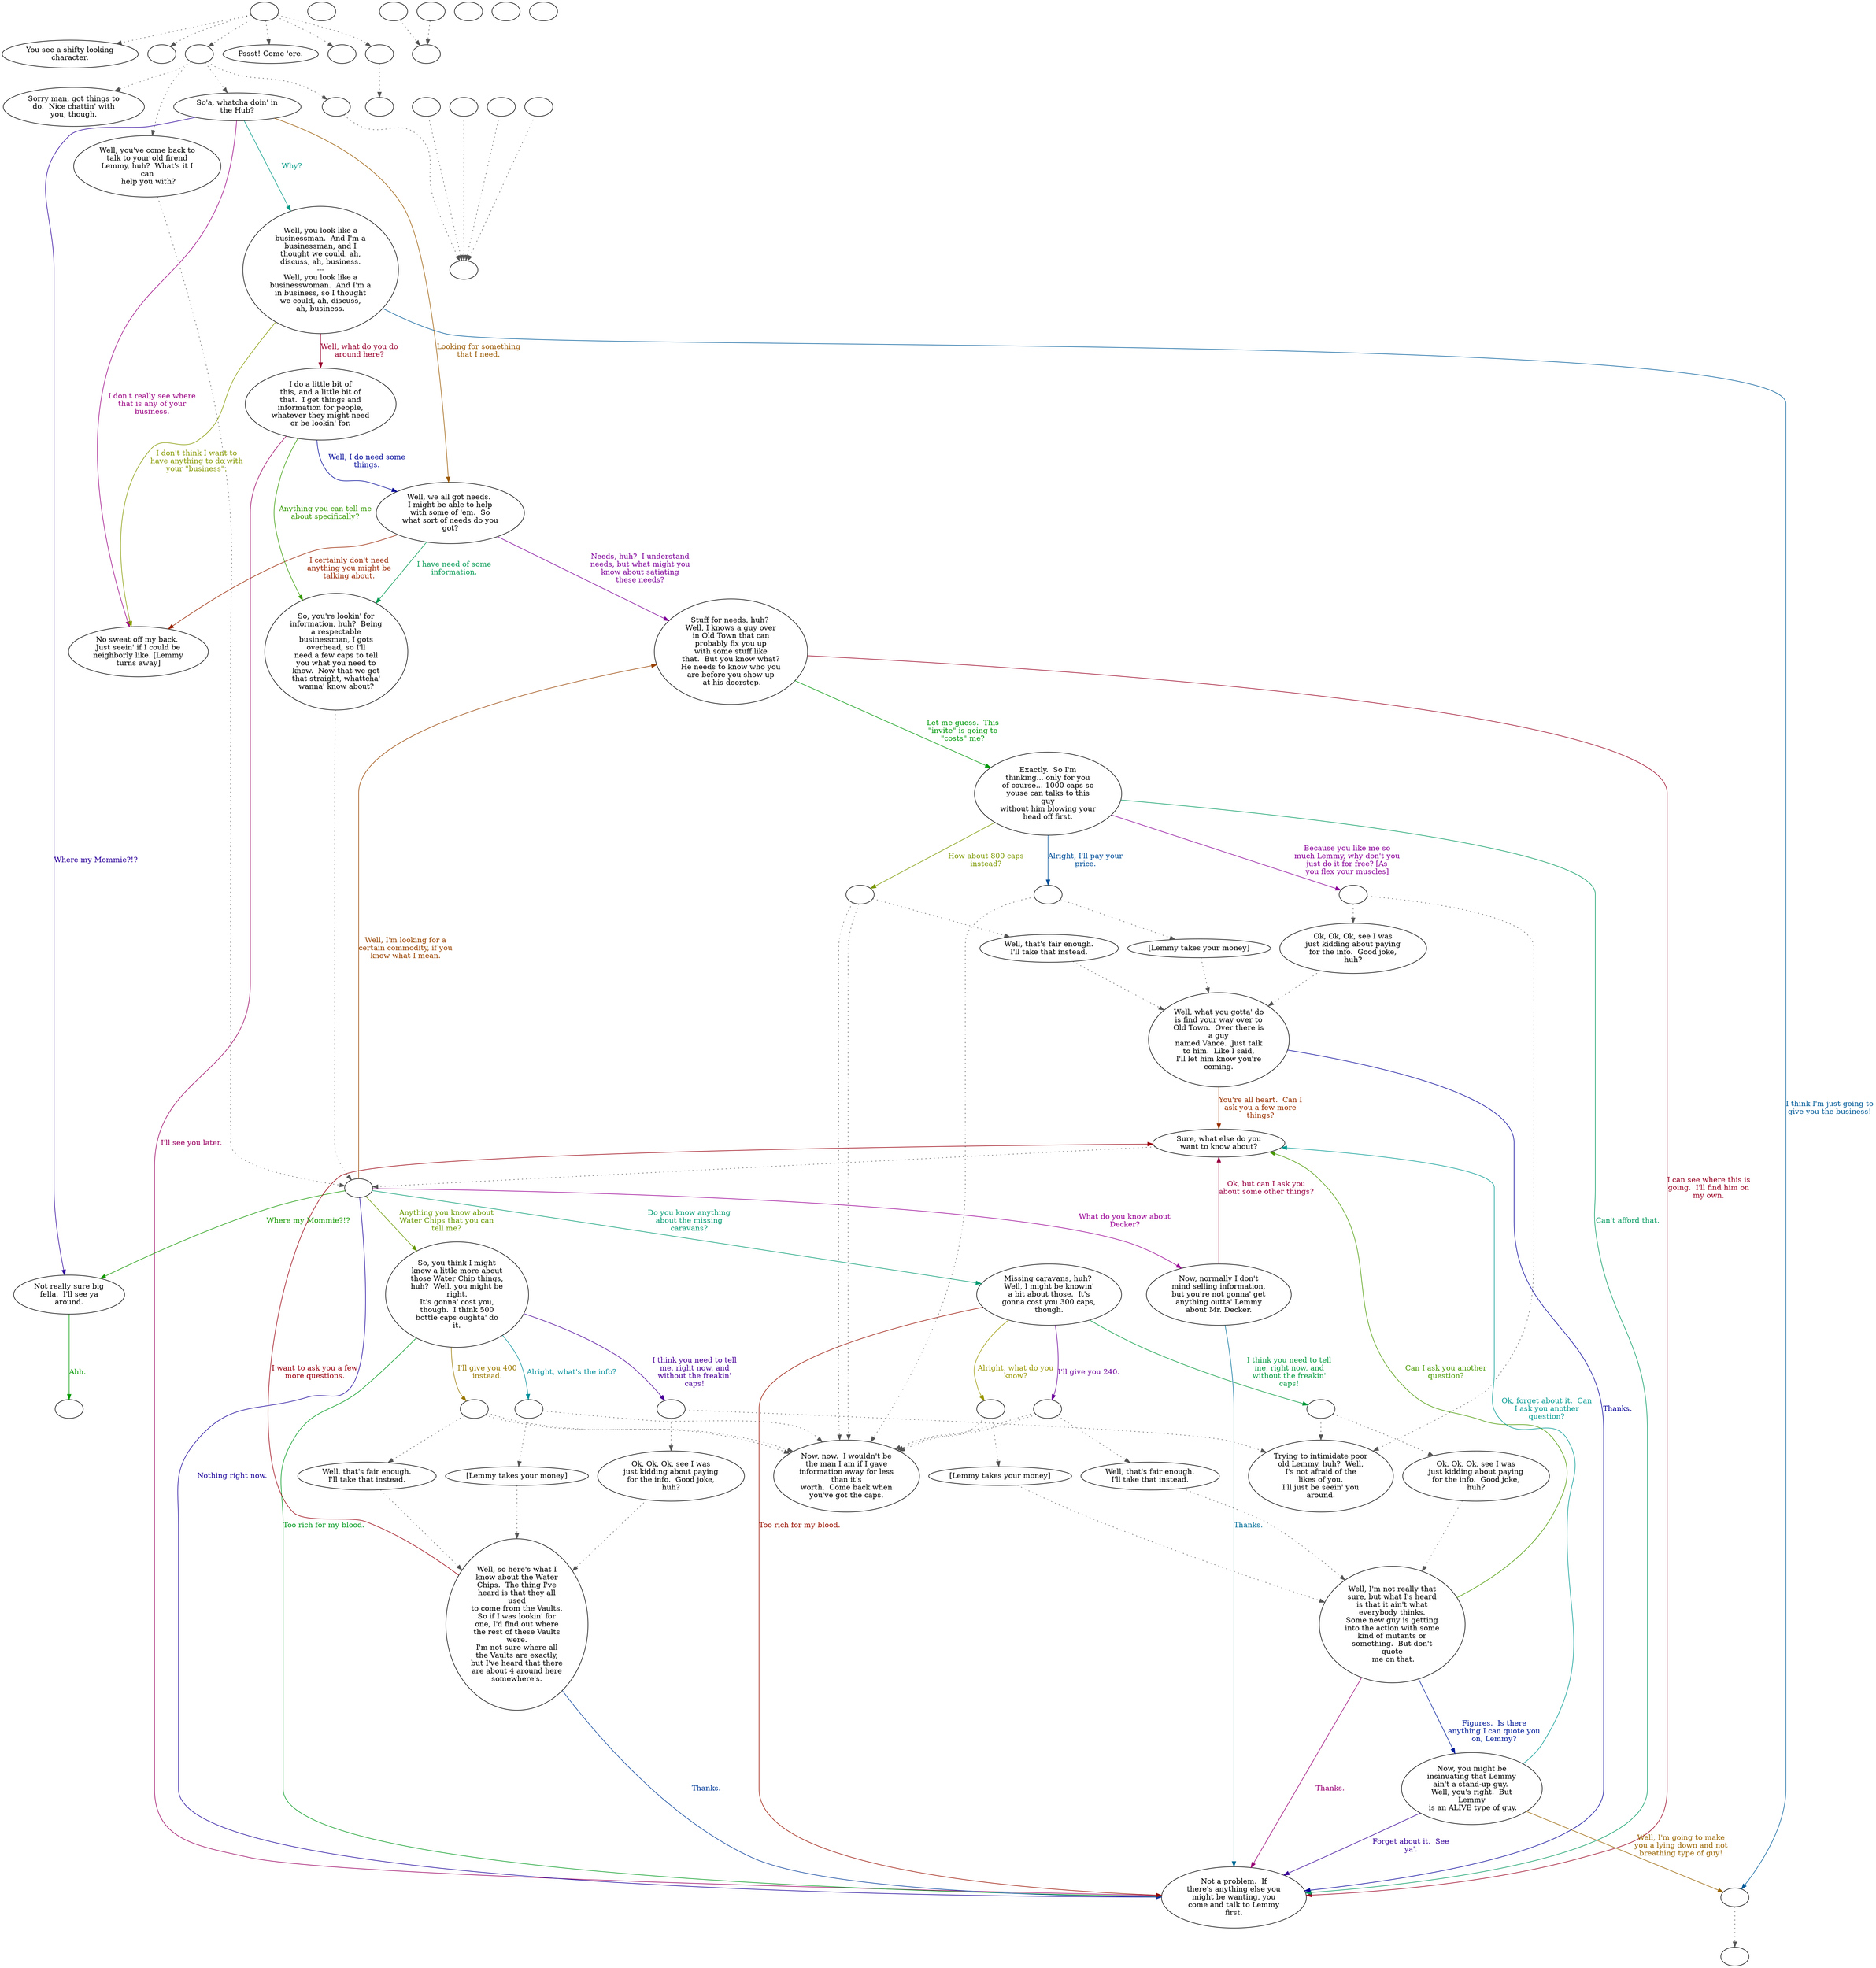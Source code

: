 digraph LEMMY {
  "start" [style=filled       fillcolor="#FFFFFF"       color="#000000"]
  "start" -> "look_at_p_proc" [style=dotted color="#555555"]
  "start" -> "pickup_p_proc" [style=dotted color="#555555"]
  "start" -> "talk_p_proc" [style=dotted color="#555555"]
  "start" -> "critter_p_proc" [style=dotted color="#555555"]
  "start" -> "destroy_p_proc" [style=dotted color="#555555"]
  "start" -> "timed_event_p_proc" [style=dotted color="#555555"]
  "start" [label=""]
  "combat" [style=filled       fillcolor="#FFFFFF"       color="#000000"]
  "combat" [label=""]
  "critter_p_proc" [style=filled       fillcolor="#FFFFFF"       color="#000000"]
  "critter_p_proc" [label="Pssst! Come 'ere."]
  "pickup_p_proc" [style=filled       fillcolor="#FFFFFF"       color="#000000"]
  "pickup_p_proc" [label=""]
  "talk_p_proc" [style=filled       fillcolor="#FFFFFF"       color="#000000"]
  "talk_p_proc" -> "get_reaction" [style=dotted color="#555555"]
  "talk_p_proc" -> "Lemmy01" [style=dotted color="#555555"]
  "talk_p_proc" -> "Lemmy26" [style=dotted color="#555555"]
  "talk_p_proc" -> "Lemmy27" [style=dotted color="#555555"]
  "talk_p_proc" [label=""]
  "destroy_p_proc" [style=filled       fillcolor="#FFFFFF"       color="#000000"]
  "destroy_p_proc" [label=""]
  "damage_p_proc" [style=filled       fillcolor="#FFFFFF"       color="#000000"]
  "damage_p_proc" [label=""]
  "look_at_p_proc" [style=filled       fillcolor="#FFFFFF"       color="#000000"]
  "look_at_p_proc" [label="You see a shifty looking\ncharacter."]
  "timed_event_p_proc" [style=filled       fillcolor="#FFFFFF"       color="#000000"]
  "timed_event_p_proc" -> "SendLemmyAtDay" [style=dotted color="#555555"]
  "timed_event_p_proc" [label=""]
  "SendLemmyAtDay" [style=filled       fillcolor="#FFFFFF"       color="#000000"]
  "SendLemmyAtDay" [label=""]
  "Lemmy01" [style=filled       fillcolor="#FFFFFF"       color="#000000"]
  "Lemmy01" [label="So'a, whatcha doin' in\nthe Hub?"]
  "Lemmy01" -> "Lemmy03" [label="I don't really see where\nthat is any of your\nbusiness." color="#990081" fontcolor="#990081"]
  "Lemmy01" -> "Lemmy04" [label="Why?" color="#009985" fontcolor="#009985"]
  "Lemmy01" -> "Lemmy05" [label="Looking for something\nthat I need." color="#995800" fontcolor="#995800"]
  "Lemmy01" -> "Lemmy02" [label="Where my Mommie?!?" color="#2B0099" fontcolor="#2B0099"]
  "Lemmy02" [style=filled       fillcolor="#FFFFFF"       color="#000000"]
  "Lemmy02" [label="Not really sure big\nfella.  I'll see ya\naround."]
  "Lemmy02" -> "LemmyEnd" [label="Ahh." color="#019900" fontcolor="#019900"]
  "Lemmy03" [style=filled       fillcolor="#FFFFFF"       color="#000000"]
  "Lemmy03" [label="No sweat off my back. \nJust seein' if I could be\nneighborly like. [Lemmy\nturns away]"]
  "Lemmy04" [style=filled       fillcolor="#FFFFFF"       color="#000000"]
  "Lemmy04" [label="Well, you look like a\nbusinessman.  And I'm a\nbusinessman, and I\nthought we could, ah,\ndiscuss, ah, business.\n---\nWell, you look like a\nbusinesswoman.  And I'm a\nin business, so I thought\nwe could, ah, discuss,\nah, business."]
  "Lemmy04" -> "Lemmy06" [label="Well, what do you do\naround here?" color="#99002E" fontcolor="#99002E"]
  "Lemmy04" -> "LemmyCombat" [label="I think I'm just going to\ngive you the business!" color="#005B99" fontcolor="#005B99"]
  "Lemmy04" -> "Lemmy03" [label="I don't think I want to\nhave anything to do with\nyour \"business\"." color="#879900" fontcolor="#879900"]
  "Lemmy05" [style=filled       fillcolor="#FFFFFF"       color="#000000"]
  "Lemmy05" [label="Well, we all got needs. \nI might be able to help\nwith some of 'em.  So\nwhat sort of needs do you\ngot?"]
  "Lemmy05" -> "Lemmy23" [label="Needs, huh?  I understand\nneeds, but what might you\nknow about satiating\nthese needs?" color="#7E0099" fontcolor="#7E0099"]
  "Lemmy05" -> "Lemmy09" [label="I have need of some\ninformation." color="#009951" fontcolor="#009951"]
  "Lemmy05" -> "Lemmy03" [label="I certainly don't need\nanything you might be\ntalking about." color="#992500" fontcolor="#992500"]
  "Lemmy06" [style=filled       fillcolor="#FFFFFF"       color="#000000"]
  "Lemmy06" [label="I do a little bit of\nthis, and a little bit of\nthat.  I get things and\ninformation for people,\nwhatever they might need\nor be lookin' for."]
  "Lemmy06" -> "Lemmy05" [label="Well, I do need some\nthings." color="#000899" fontcolor="#000899"]
  "Lemmy06" -> "Lemmy09" [label="Anything you can tell me\nabout specifically?" color="#349900" fontcolor="#349900"]
  "Lemmy06" -> "Lemmy08" [label="I'll see you later." color="#990061" fontcolor="#990061"]
  "Lemmy08" [style=filled       fillcolor="#FFFFFF"       color="#000000"]
  "Lemmy08" [label="Not a problem.  If\nthere's anything else you\nmight be wanting, you\ncome and talk to Lemmy\nfirst."]
  "Lemmy09" [style=filled       fillcolor="#FFFFFF"       color="#000000"]
  "Lemmy09" -> "Lemmy18" [style=dotted color="#555555"]
  "Lemmy09" [label="So, you're lookin' for\ninformation, huh?  Being\na respectable\nbusinessman, I gots\noverhead, so I'll\nneed a few caps to tell\nyou what you need to\nknow.  Now that we got\nthat straight, whattcha'\nwanna' know about?"]
  "Lemmy10" [style=filled       fillcolor="#FFFFFF"       color="#000000"]
  "Lemmy10" [label="So, you think I might\nknow a little more about\nthose Water Chip things,\nhuh?  Well, you might be\nright.\nIt's gonna' cost you,\nthough.  I think 500\nbottle caps oughta' do\nit."]
  "Lemmy10" -> "Lemmy10a" [label="Alright, what's the info?" color="#008E99" fontcolor="#008E99"]
  "Lemmy10" -> "Lemmy10b" [label="I'll give you 400\ninstead." color="#997800" fontcolor="#997800"]
  "Lemmy10" -> "Lemmy10c" [label="I think you need to tell\nme, right now, and\nwithout the freakin'\ncaps!" color="#4B0099" fontcolor="#4B0099"]
  "Lemmy10" -> "Lemmy08" [label="Too rich for my blood." color="#00991E" fontcolor="#00991E"]
  "Lemmy10a" [style=filled       fillcolor="#FFFFFF"       color="#000000"]
  "Lemmy10a" -> "Lemmy13" [style=dotted color="#555555"]
  "Lemmy10a" -> "Lemmy11" [style=dotted color="#555555"]
  "Lemmy10a" [label=""]
  "Lemmy10b" [style=filled       fillcolor="#FFFFFF"       color="#000000"]
  "Lemmy10b" -> "Lemmy14" [style=dotted color="#555555"]
  "Lemmy10b" -> "Lemmy11" [style=dotted color="#555555"]
  "Lemmy10b" -> "Lemmy11" [style=dotted color="#555555"]
  "Lemmy10b" [label=""]
  "Lemmy10c" [style=filled       fillcolor="#FFFFFF"       color="#000000"]
  "Lemmy10c" -> "Lemmy15" [style=dotted color="#555555"]
  "Lemmy10c" -> "Lemmy12" [style=dotted color="#555555"]
  "Lemmy10c" [label=""]
  "Lemmy11" [style=filled       fillcolor="#FFFFFF"       color="#000000"]
  "Lemmy11" [label="Now, now.  I wouldn't be\nthe man I am if I gave\ninformation away for less\nthan it's\nworth.  Come back when\nyou've got the caps."]
  "Lemmy12" [style=filled       fillcolor="#FFFFFF"       color="#000000"]
  "Lemmy12" [label="Trying to intimidate poor\nold Lemmy, huh?  Well,\nI's not afraid of the\nlikes of you.\nI'll just be seein' you\naround."]
  "Lemmy13" [style=filled       fillcolor="#FFFFFF"       color="#000000"]
  "Lemmy13" -> "Lemmy16" [style=dotted color="#555555"]
  "Lemmy13" [label="[Lemmy takes your money]"]
  "Lemmy14" [style=filled       fillcolor="#FFFFFF"       color="#000000"]
  "Lemmy14" -> "Lemmy16" [style=dotted color="#555555"]
  "Lemmy14" [label="Well, that's fair enough.\nI'll take that instead."]
  "Lemmy15" [style=filled       fillcolor="#FFFFFF"       color="#000000"]
  "Lemmy15" -> "Lemmy16" [style=dotted color="#555555"]
  "Lemmy15" [label="Ok, Ok, Ok, see I was\njust kidding about paying\nfor the info.  Good joke,\nhuh?"]
  "Lemmy16" [style=filled       fillcolor="#FFFFFF"       color="#000000"]
  "Lemmy16" [label="Well, so here's what I\nknow about the Water\nChips.  The thing I've\nheard is that they all\nused\nto come from the Vaults.\nSo if I was lookin' for\none, I'd find out where\nthe rest of these Vaults\nwere.\nI'm not sure where all\nthe Vaults are exactly,\nbut I've heard that there\nare about 4 around here\nsomewhere's."]
  "Lemmy16" -> "Lemmy17" [label="I want to ask you a few\nmore questions." color="#99000E" fontcolor="#99000E"]
  "Lemmy16" -> "Lemmy08" [label="Thanks." color="#003B99" fontcolor="#003B99"]
  "Lemmy17" [style=filled       fillcolor="#FFFFFF"       color="#000000"]
  "Lemmy17" -> "Lemmy18" [style=dotted color="#555555"]
  "Lemmy17" [label="Sure, what else do you\nwant to know about?"]
  "Lemmy18" [style=filled       fillcolor="#FFFFFF"       color="#000000"]
  "Lemmy18" [label=""]
  "Lemmy18" -> "Lemmy10" [label="Anything you know about\nWater Chips that you can\ntell me?" color="#689900" fontcolor="#689900"]
  "Lemmy18" -> "Lemmy19" [label="What do you know about\nDecker?" color="#990094" fontcolor="#990094"]
  "Lemmy18" -> "Lemmy20" [label="Do you know anything\nabout the missing\ncaravans?" color="#009971" fontcolor="#009971"]
  "Lemmy18" -> "Lemmy23" [label="Well, I'm looking for a\ncertain commodity, if you\nknow what I mean." color="#994400" fontcolor="#994400"]
  "Lemmy18" -> "Lemmy08" [label="Nothing right now." color="#180099" fontcolor="#180099"]
  "Lemmy18" -> "Lemmy02" [label="Where my Mommie?!?" color="#159900" fontcolor="#159900"]
  "Lemmy19" [style=filled       fillcolor="#FFFFFF"       color="#000000"]
  "Lemmy19" [label="Now, normally I don't\nmind selling information,\nbut you're not gonna' get\nanything outta' Lemmy\nabout Mr. Decker."]
  "Lemmy19" -> "Lemmy17" [label="Ok, but can I ask you\nabout some other things?" color="#990042" fontcolor="#990042"]
  "Lemmy19" -> "Lemmy08" [label="Thanks." color="#006E99" fontcolor="#006E99"]
  "Lemmy20" [style=filled       fillcolor="#FFFFFF"       color="#000000"]
  "Lemmy20" [label="Missing caravans, huh? \nWell, I might be knowin'\na bit about those.  It's\ngonna cost you 300 caps,\nthough."]
  "Lemmy20" -> "Lemmy20a" [label="Alright, what do you\nknow?" color="#999700" fontcolor="#999700"]
  "Lemmy20" -> "Lemmy20b" [label="I'll give you 240." color="#6B0099" fontcolor="#6B0099"]
  "Lemmy20" -> "Lemmy20c" [label="I think you need to tell\nme, right now, and\nwithout the freakin'\ncaps!" color="#00993E" fontcolor="#00993E"]
  "Lemmy20" -> "Lemmy08" [label="Too rich for my blood." color="#991100" fontcolor="#991100"]
  "Lemmy20a" [style=filled       fillcolor="#FFFFFF"       color="#000000"]
  "Lemmy20a" -> "Lemmy20d" [style=dotted color="#555555"]
  "Lemmy20a" -> "Lemmy11" [style=dotted color="#555555"]
  "Lemmy20a" [label=""]
  "Lemmy20b" [style=filled       fillcolor="#FFFFFF"       color="#000000"]
  "Lemmy20b" -> "Lemmy20e" [style=dotted color="#555555"]
  "Lemmy20b" -> "Lemmy11" [style=dotted color="#555555"]
  "Lemmy20b" -> "Lemmy11" [style=dotted color="#555555"]
  "Lemmy20b" [label=""]
  "Lemmy20c" [style=filled       fillcolor="#FFFFFF"       color="#000000"]
  "Lemmy20c" -> "Lemmy20f" [style=dotted color="#555555"]
  "Lemmy20c" -> "Lemmy12" [style=dotted color="#555555"]
  "Lemmy20c" [label=""]
  "Lemmy20d" [style=filled       fillcolor="#FFFFFF"       color="#000000"]
  "Lemmy20d" -> "Lemmy21" [style=dotted color="#555555"]
  "Lemmy20d" [label="[Lemmy takes your money]"]
  "Lemmy20e" [style=filled       fillcolor="#FFFFFF"       color="#000000"]
  "Lemmy20e" -> "Lemmy21" [style=dotted color="#555555"]
  "Lemmy20e" [label="Well, that's fair enough.\nI'll take that instead."]
  "Lemmy20f" [style=filled       fillcolor="#FFFFFF"       color="#000000"]
  "Lemmy20f" -> "Lemmy21" [style=dotted color="#555555"]
  "Lemmy20f" [label="Ok, Ok, Ok, see I was\njust kidding about paying\nfor the info.  Good joke,\nhuh?"]
  "Lemmy21" [style=filled       fillcolor="#FFFFFF"       color="#000000"]
  "Lemmy21" [label="Well, I'm not really that\nsure, but what I's heard\nis that it ain't what\neverybody thinks.\nSome new guy is getting\ninto the action with some\nkind of mutants or\nsomething.  But don't\nquote\n me on that."]
  "Lemmy21" -> "Lemmy22" [label="Figures.  Is there\nanything I can quote you\non, Lemmy?" color="#001B99" fontcolor="#001B99"]
  "Lemmy21" -> "Lemmy17" [label="Can I ask you another\nquestion?" color="#489900" fontcolor="#489900"]
  "Lemmy21" -> "Lemmy08" [label="Thanks." color="#990075" fontcolor="#990075"]
  "Lemmy22" [style=filled       fillcolor="#FFFFFF"       color="#000000"]
  "Lemmy22" [label="Now, you might be\ninsinuating that Lemmy\nain't a stand-up guy. \nWell, you's right.  But\nLemmy\n is an ALIVE type of guy."]
  "Lemmy22" -> "Lemmy17" [label="Ok, forget about it.  Can\nI ask you another\nquestion?" color="#009991" fontcolor="#009991"]
  "Lemmy22" -> "LemmyCombat" [label="Well, I'm going to make\nyou a lying down and not\nbreathing type of guy!" color="#996400" fontcolor="#996400"]
  "Lemmy22" -> "Lemmy08" [label="Forget about it.  See\nya'." color="#370099" fontcolor="#370099"]
  "Lemmy23" [style=filled       fillcolor="#FFFFFF"       color="#000000"]
  "Lemmy23" [label="Stuff for needs, huh? \nWell, I knows a guy over\nin Old Town that can\nprobably fix you up\nwith some stuff like\nthat.  But you know what?\nHe needs to know who you\nare before you show up\n at his doorstep."]
  "Lemmy23" -> "Lemmy24" [label="Let me guess.  This\n\"invite\" is going to\n\"costs\" me?" color="#00990B" fontcolor="#00990B"]
  "Lemmy23" -> "Lemmy08" [label="I can see where this is\ngoing.  I'll find him on\nmy own." color="#990022" fontcolor="#990022"]
  "Lemmy24" [style=filled       fillcolor="#FFFFFF"       color="#000000"]
  "Lemmy24" [label="Exactly.  So I'm\nthinking... only for you\nof course... 1000 caps so\nyouse can talks to this\nguy\nwithout him blowing your\nhead off first."]
  "Lemmy24" -> "Lemmy24a" [label="Alright, I'll pay your\nprice." color="#004F99" fontcolor="#004F99"]
  "Lemmy24" -> "Lemmy24b" [label="How about 800 caps\ninstead?" color="#7B9900" fontcolor="#7B9900"]
  "Lemmy24" -> "Lemmy24c" [label="Because you like me so\nmuch Lemmy, why don't you\njust do it for free? [As\nyou flex your muscles]" color="#8A0099" fontcolor="#8A0099"]
  "Lemmy24" -> "Lemmy08" [label="Can't afford that." color="#00995E" fontcolor="#00995E"]
  "Lemmy24a" [style=filled       fillcolor="#FFFFFF"       color="#000000"]
  "Lemmy24a" -> "Lemmy24d" [style=dotted color="#555555"]
  "Lemmy24a" -> "Lemmy11" [style=dotted color="#555555"]
  "Lemmy24a" [label=""]
  "Lemmy24b" [style=filled       fillcolor="#FFFFFF"       color="#000000"]
  "Lemmy24b" -> "Lemmy24e" [style=dotted color="#555555"]
  "Lemmy24b" -> "Lemmy11" [style=dotted color="#555555"]
  "Lemmy24b" -> "Lemmy11" [style=dotted color="#555555"]
  "Lemmy24b" [label=""]
  "Lemmy24c" [style=filled       fillcolor="#FFFFFF"       color="#000000"]
  "Lemmy24c" -> "Lemmy24f" [style=dotted color="#555555"]
  "Lemmy24c" -> "Lemmy12" [style=dotted color="#555555"]
  "Lemmy24c" [label=""]
  "Lemmy24d" [style=filled       fillcolor="#FFFFFF"       color="#000000"]
  "Lemmy24d" -> "Lemmy25" [style=dotted color="#555555"]
  "Lemmy24d" [label="[Lemmy takes your money]"]
  "Lemmy24e" [style=filled       fillcolor="#FFFFFF"       color="#000000"]
  "Lemmy24e" -> "Lemmy25" [style=dotted color="#555555"]
  "Lemmy24e" [label="Well, that's fair enough.\nI'll take that instead."]
  "Lemmy24f" [style=filled       fillcolor="#FFFFFF"       color="#000000"]
  "Lemmy24f" -> "Lemmy25" [style=dotted color="#555555"]
  "Lemmy24f" [label="Ok, Ok, Ok, see I was\njust kidding about paying\nfor the info.  Good joke,\nhuh?"]
  "Lemmy25" [style=filled       fillcolor="#FFFFFF"       color="#000000"]
  "Lemmy25" [label="Well, what you gotta' do\nis find your way over to\nOld Town.  Over there is\na guy\nnamed Vance.  Just talk\nto him.  Like I said,\nI'll let him know you're\ncoming."]
  "Lemmy25" -> "Lemmy17" [label="You're all heart.  Can I\nask you a few more\nthings?" color="#993100" fontcolor="#993100"]
  "Lemmy25" -> "Lemmy08" [label="Thanks." color="#040099" fontcolor="#040099"]
  "Lemmy26" [style=filled       fillcolor="#FFFFFF"       color="#000000"]
  "Lemmy26" [label="Sorry man, got things to\ndo.  Nice chattin' with\nyou, though."]
  "Lemmy27" [style=filled       fillcolor="#FFFFFF"       color="#000000"]
  "Lemmy27" -> "Lemmy18" [style=dotted color="#555555"]
  "Lemmy27" [label="Well, you've come back to\ntalk to your old firend\nLemmy, huh?  What's it I\ncan\n help you with?"]
  "LemmyEnd" [style=filled       fillcolor="#FFFFFF"       color="#000000"]
  "LemmyEnd" [label=""]
  "LemmyCombat" [style=filled       fillcolor="#FFFFFF"       color="#000000"]
  "LemmyCombat" -> "combat" [style=dotted color="#555555"]
  "LemmyCombat" [label=""]
  "get_reaction" [style=filled       fillcolor="#FFFFFF"       color="#000000"]
  "get_reaction" -> "ReactToLevel" [style=dotted color="#555555"]
  "get_reaction" [label=""]
  "ReactToLevel" [style=filled       fillcolor="#FFFFFF"       color="#000000"]
  "ReactToLevel" [label=""]
  "LevelToReact" [style=filled       fillcolor="#FFFFFF"       color="#000000"]
  "LevelToReact" [label=""]
  "UpReact" [style=filled       fillcolor="#FFFFFF"       color="#000000"]
  "UpReact" -> "ReactToLevel" [style=dotted color="#555555"]
  "UpReact" [label=""]
  "DownReact" [style=filled       fillcolor="#FFFFFF"       color="#000000"]
  "DownReact" -> "ReactToLevel" [style=dotted color="#555555"]
  "DownReact" [label=""]
  "BottomReact" [style=filled       fillcolor="#FFFFFF"       color="#000000"]
  "BottomReact" [label=""]
  "TopReact" [style=filled       fillcolor="#FFFFFF"       color="#000000"]
  "TopReact" [label=""]
  "BigUpReact" [style=filled       fillcolor="#FFFFFF"       color="#000000"]
  "BigUpReact" -> "ReactToLevel" [style=dotted color="#555555"]
  "BigUpReact" [label=""]
  "BigDownReact" [style=filled       fillcolor="#FFFFFF"       color="#000000"]
  "BigDownReact" -> "ReactToLevel" [style=dotted color="#555555"]
  "BigDownReact" [label=""]
  "UpReactLevel" [style=filled       fillcolor="#FFFFFF"       color="#000000"]
  "UpReactLevel" -> "LevelToReact" [style=dotted color="#555555"]
  "UpReactLevel" [label=""]
  "DownReactLevel" [style=filled       fillcolor="#FFFFFF"       color="#000000"]
  "DownReactLevel" -> "LevelToReact" [style=dotted color="#555555"]
  "DownReactLevel" [label=""]
  "Goodbyes" [style=filled       fillcolor="#FFFFFF"       color="#000000"]
  "Goodbyes" [label=""]
}